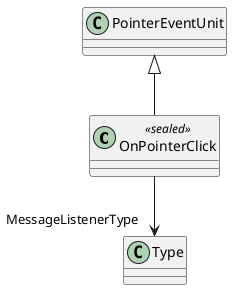 @startuml
class OnPointerClick <<sealed>> {
}
PointerEventUnit <|-- OnPointerClick
OnPointerClick --> "MessageListenerType" Type
@enduml
